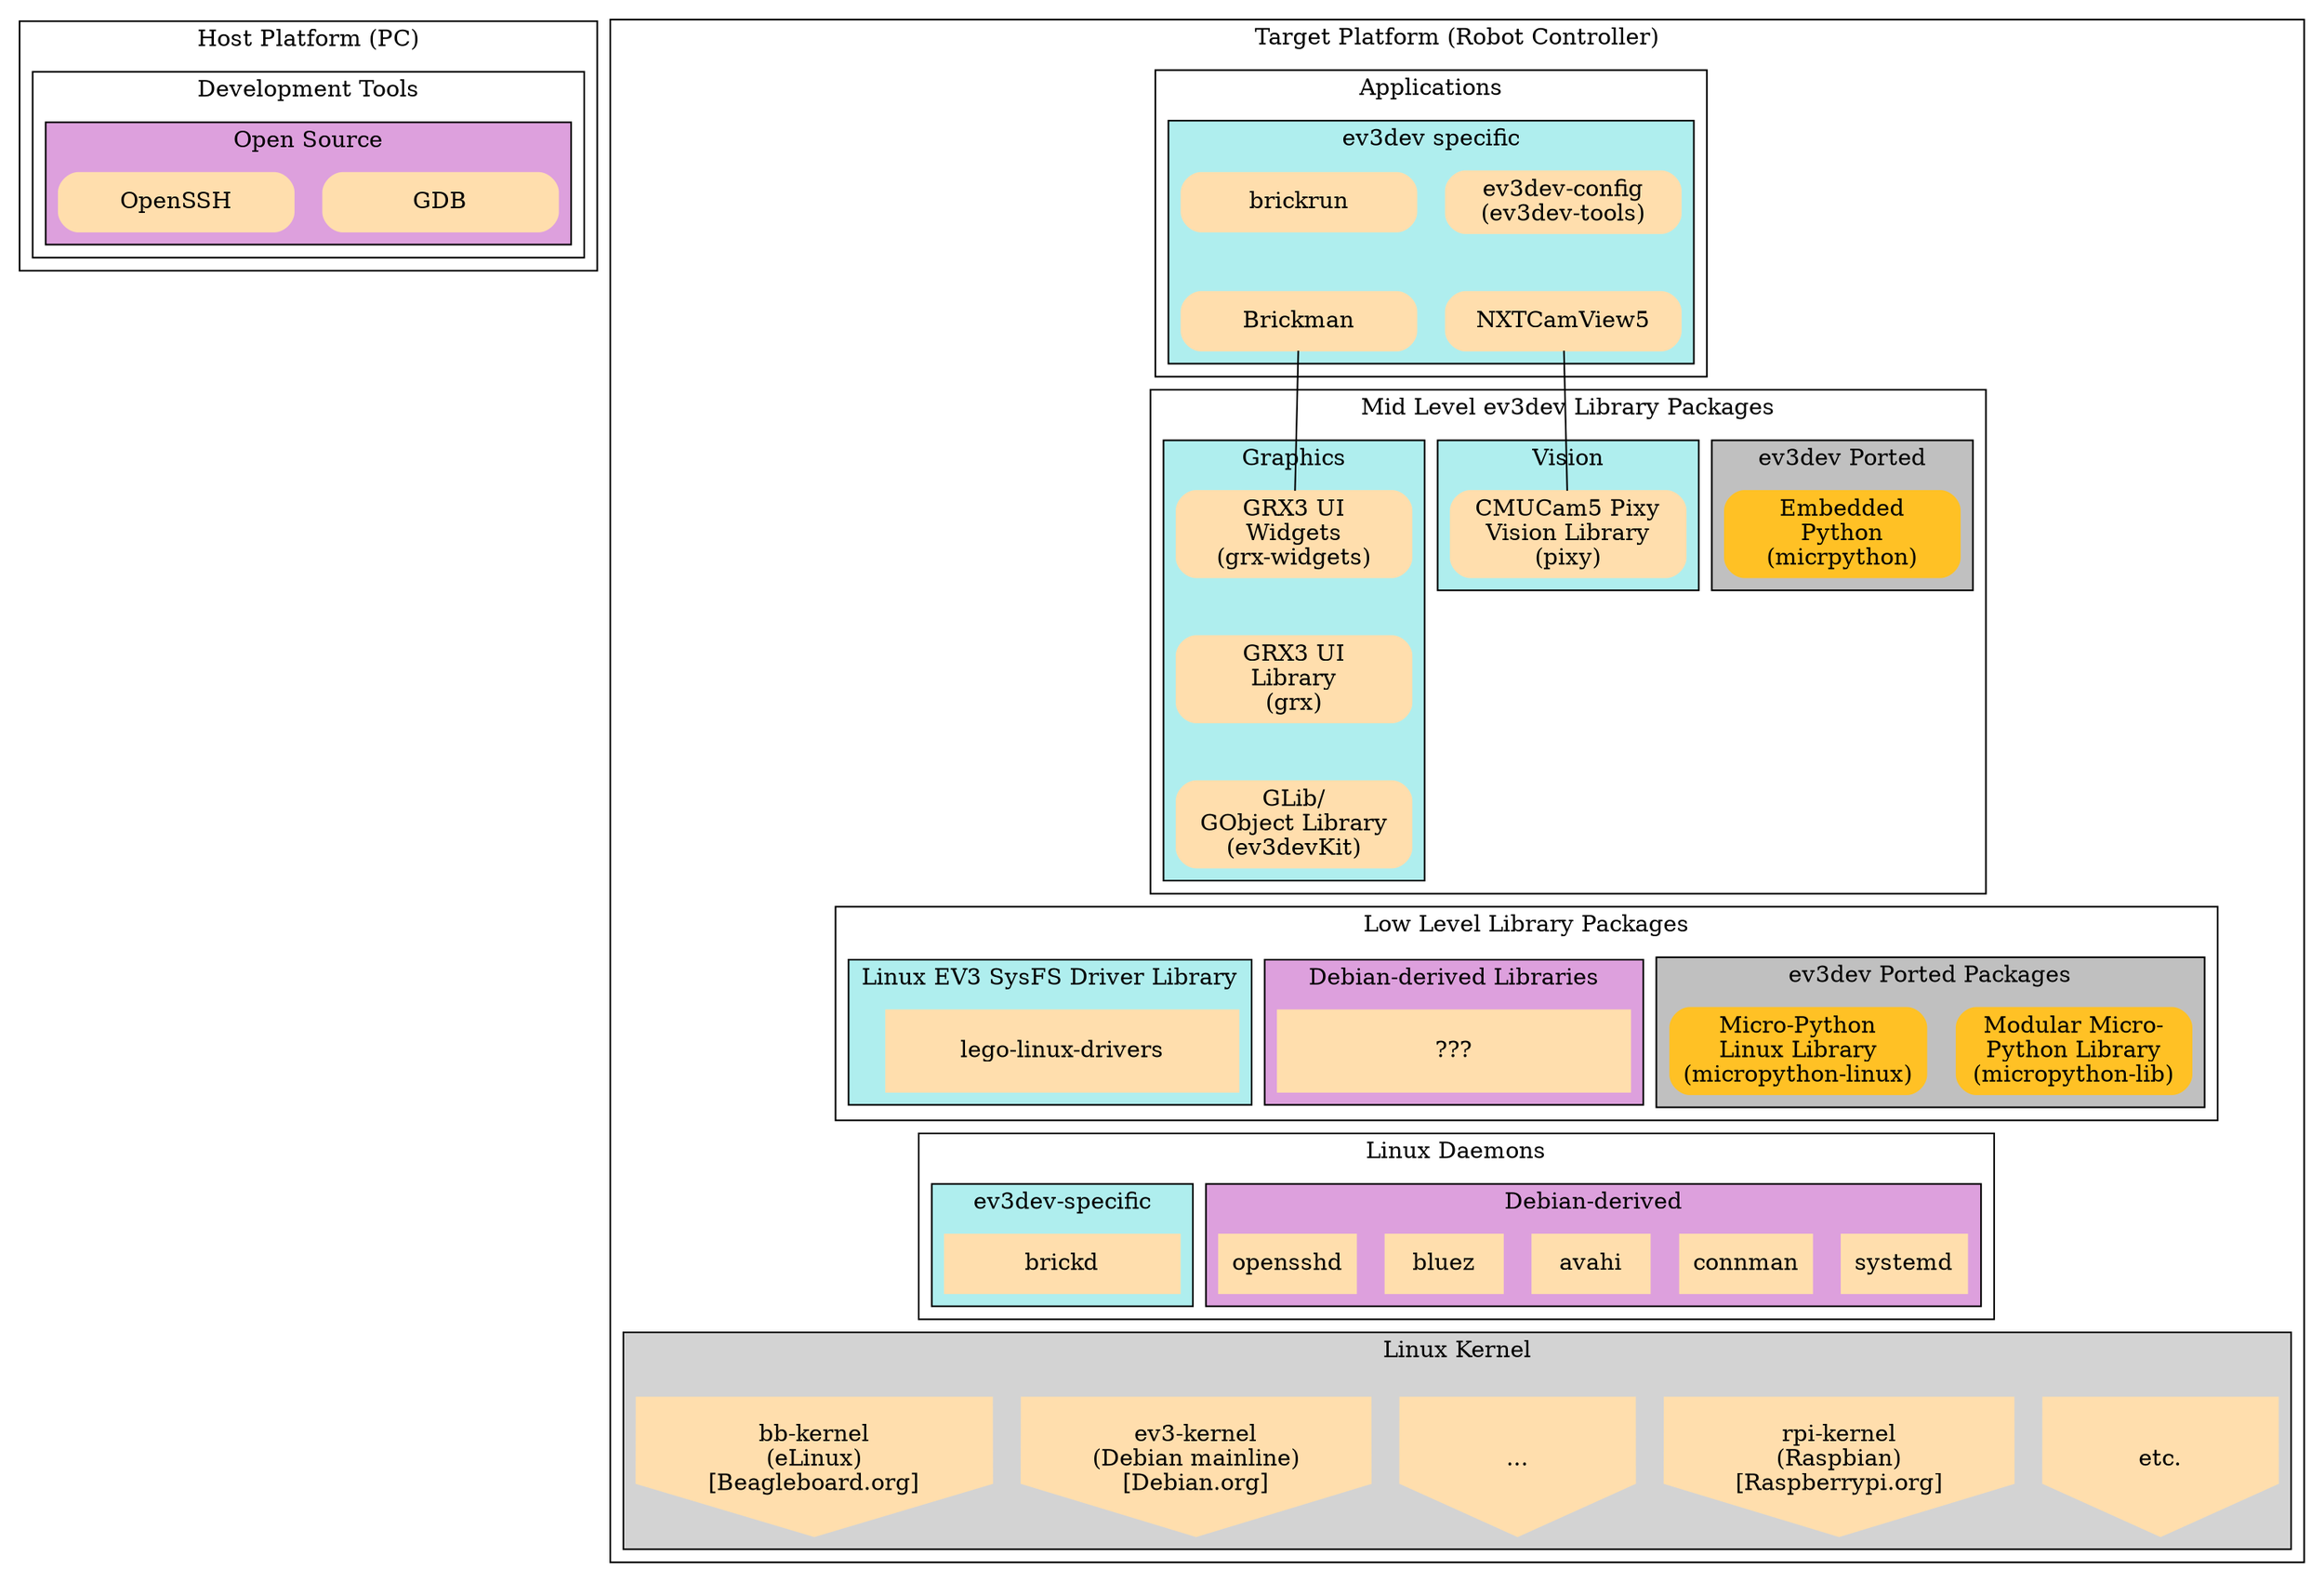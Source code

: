 graph G {
	compound=true;
	arrowType=none;
	node [shape=rect];
	edge [penwidth=0,minlen=1];

	subgraph cluster_150 {
	
		label = "Host Platform (PC)"
		subgraph cluster_101 {
			label = "Development Tools";
			subgraph cluster_100 {
				label="Open Source";
				style=filled;
				fillcolor=plum;
				node [shape=rect,style="filled,rounded",color=navajowhite,width=2];
				"GDB"; "OpenSSH"; 
			};
		
		};
	
	};

	subgraph cluster_15 {

		label = "Target Platform (Robot Controller)";
	
		subgraph cluster_13 {
			label = "Applications";
			subgraph cluster_12 {
				label="ev3dev specific";
				style=filled;
				fillcolor=paleturquoise;
				node [shape=rect,style="filled,rounded",color=navajowhite,width=2];
				"ev3dev-config\n(ev3dev-tools)"; "brickrun"; 
				"Brickman"; "NXTCamView5";
				"brickrun"--"Brickman";	// Dummy link for stacking
				"ev3dev-config\n(ev3dev-tools)"--"NXTCamView5";	// Dummy link for stacking
			};
		
		};
		
		subgraph cluster_11 {
			label = "Mid Level ev3dev Library Packages";

			subgraph cluster_10 {
				label="ev3dev Ported";
				style=filled;
				fillcolor=grey;
				node [shape=rect,style="filled,rounded",color=goldenrod1,width=2];
				"Embedded\nPython\n(micrpython)";
			};

			subgraph cluster_9 {
				label="Vision";
				style=filled;
				fillcolor=paleturquoise;
				node [shape=rect,style="filled,rounded",color=navajowhite,width=2];
				"CMUCam5 Pixy\nVision Library\n(pixy)";
			};


			subgraph cluster_8 {
				label = "Graphics";
				style=filled;
				fillcolor=paleturquoise;
				node [shape=rect,style="filled,rounded",color=navajowhite,width=2];
				"GRX3 UI\nWidgets\n(grx-widgets)"--"GRX3 UI\nLibrary\n(grx)"
				--"GLib/\nGObject Library\n(ev3devKit)";
			};
		};
	
		"Brickman"--"GRX3 UI\nWidgets\n(grx-widgets)" [penwidth=1];
		"NXTCamView5"--"CMUCam5 Pixy\nVision Library\n(pixy)" [penwidth=1];

		subgraph cluster_7 {
			label = "Low Level Library Packages";

			subgraph cluster_6 {
				label="ev3dev Ported Packages";
				style=filled;
				fillcolor=grey;
				node [shape=rect,style="filled,rounded",color=goldenrod1,width=2,height=0.7];
				"Modular Micro-\nPython Library\n(micropython-lib)"; "Micro-Python\nLinux Library\n(micropython-linux)";
			};


			subgraph cluster_5 {
				label = "Debian-derived Libraries";
				style=filled;
				fillcolor=plum;
				node [shape=rect,style=filled,color=navajowhite,width=3,height=0.7];
				"???"
			};

		subgraph cluster_4 {
			label = "Linux EV3 SysFS Driver Library";
			style=filled;
			fillcolor=paleturquoise;
			node [shape=rect,style=filled,color=navajowhite,width=3,height=0.7];
			"lego-linux-drivers";

			};
		};

		

		subgraph cluster_3 {
			label = "Linux Daemons"
			subgraph cluster_1 {
				label = "Debian-derived";
				style=filled;
				fillcolor=plum;
				node [shape=rect,style=filled,color=navajowhite,width=1];
				rank = same;
				"systemd"; "connman"; "avahi"; "bluez"; "opensshd"; 
			};

			subgraph cluster_2 {
				label = "ev3dev-specific";
				style=filled;
				fillcolor=paleturquoise;
				node [shape=rect,style=filled,color=navajowhite,width=2];
				rank = same;
				"brickd";
			};

		};
	
		subgraph cluster_0 {
			label = "Linux Kernel";
			style=filled;
			fillcolor=lightgrey;
			node [style=filled,color=navajowhite, shape=invhouse,width=2,height=1.3];
			rank = same; "etc."; "rpi-kernel\n(Raspbian)\n[Raspberrypi.org]"; "..."; 
			"ev3-kernel\n(Debian mainline)\n[Debian.org]"; "bb-kernel\n(eLinux)\n[Beagleboard.org]"; 
		};

		edge [penwidth=0];
	
		"Embedded\nPython\n(micrpython)"--"Modular Micro-\nPython Library\n(micropython-lib)";

		"Modular Micro-\nPython Library\n(micropython-lib)"--"avahi"
		"GLib/\nGObject Library\n(ev3devKit)"--"lego-linux-drivers"
		"???"--"avahi"
		"lego-linux-drivers"--"brickd" [ltail=cluster_4, lhead=cluster_3];
		"avahi"--"..." [ltail=cluster_1,lhead=cluster_0];
		"brickd"--"..." [ltail=cluster_2,lhead=cluster_0];

	};

}
